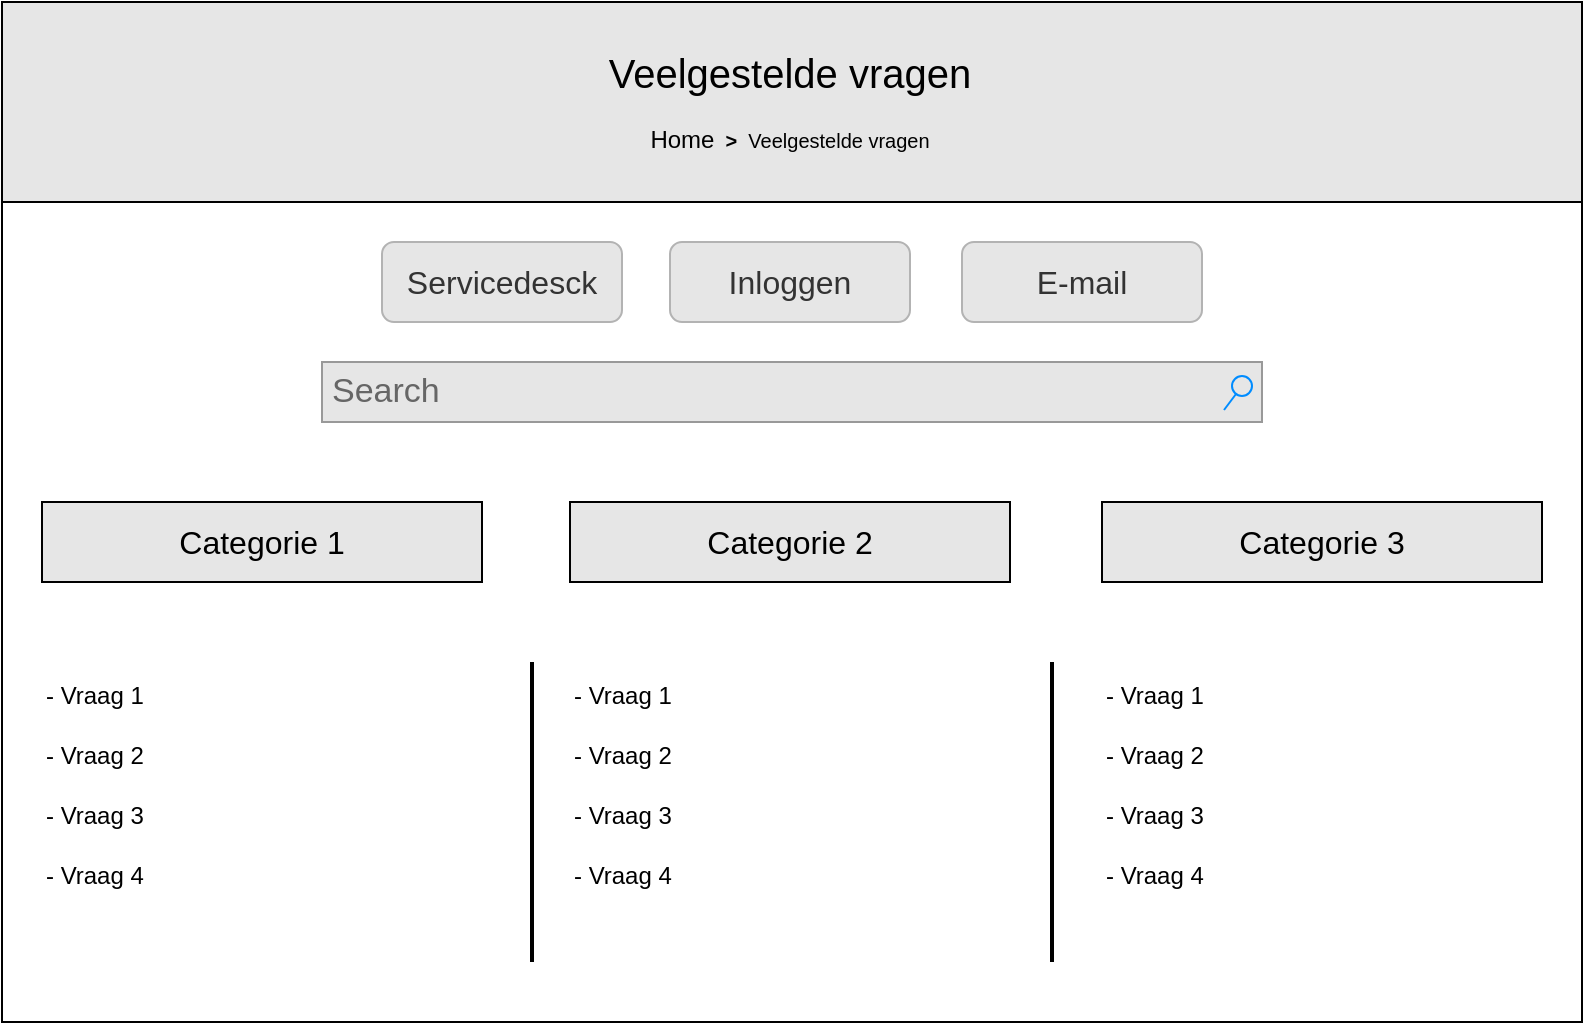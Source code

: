 <mxfile version="16.5.1" type="device"><diagram id="Ufhl5l13MJILBTAh5mD2" name="Page-1"><mxGraphModel dx="1038" dy="641" grid="1" gridSize="10" guides="1" tooltips="1" connect="1" arrows="1" fold="1" page="1" pageScale="1" pageWidth="827" pageHeight="1169" math="0" shadow="0"><root><mxCell id="0"/><mxCell id="1" parent="0"/><mxCell id="dW3X-hN88TIpkSd9Rfvf-3" value="" style="rounded=0;whiteSpace=wrap;html=1;" vertex="1" parent="1"><mxGeometry x="20" y="70" width="790" height="510" as="geometry"/></mxCell><mxCell id="dW3X-hN88TIpkSd9Rfvf-5" value="" style="rounded=0;whiteSpace=wrap;html=1;fontSize=20;fillColor=#E6E6E6;" vertex="1" parent="1"><mxGeometry x="20" y="70" width="790" height="100" as="geometry"/></mxCell><mxCell id="dW3X-hN88TIpkSd9Rfvf-4" value="&lt;span style=&quot;font-size: 20px;&quot;&gt;Veelgestelde vragen&lt;/span&gt;" style="text;html=1;strokeColor=none;fillColor=none;align=center;verticalAlign=middle;whiteSpace=wrap;rounded=0;fontSize=20;" vertex="1" parent="1"><mxGeometry x="311" y="90" width="206" height="30" as="geometry"/></mxCell><mxCell id="dW3X-hN88TIpkSd9Rfvf-10" value="&lt;span style=&quot;font-size: 12px&quot;&gt;Home&lt;/span&gt;&lt;font size=&quot;1&quot;&gt;&amp;nbsp; &lt;b&gt;&amp;gt;&lt;/b&gt;&amp;nbsp; Veelgestelde vragen&lt;/font&gt;" style="text;html=1;strokeColor=none;fillColor=none;align=center;verticalAlign=middle;whiteSpace=wrap;rounded=0;fontSize=20;" vertex="1" parent="1"><mxGeometry x="311" y="120" width="206" height="30" as="geometry"/></mxCell><mxCell id="dW3X-hN88TIpkSd9Rfvf-11" value="&lt;font style=&quot;font-size: 16px&quot;&gt;Servicedesck&lt;/font&gt;" style="rounded=1;html=1;shadow=0;dashed=0;whiteSpace=wrap;fontSize=10;fillColor=#E6E6E6;align=center;strokeColor=#B3B3B3;fontColor=#333333;" vertex="1" parent="1"><mxGeometry x="210" y="190" width="120" height="40" as="geometry"/></mxCell><mxCell id="dW3X-hN88TIpkSd9Rfvf-12" value="&lt;font style=&quot;font-size: 16px&quot;&gt;Inloggen&lt;/font&gt;" style="rounded=1;html=1;shadow=0;dashed=0;whiteSpace=wrap;fontSize=10;fillColor=#E6E6E6;align=center;strokeColor=#B3B3B3;fontColor=#333333;" vertex="1" parent="1"><mxGeometry x="354" y="190" width="120" height="40" as="geometry"/></mxCell><mxCell id="dW3X-hN88TIpkSd9Rfvf-13" value="&lt;font style=&quot;font-size: 16px&quot;&gt;E-mail&lt;/font&gt;" style="rounded=1;html=1;shadow=0;dashed=0;whiteSpace=wrap;fontSize=10;fillColor=#E6E6E6;align=center;strokeColor=#B3B3B3;fontColor=#333333;" vertex="1" parent="1"><mxGeometry x="500" y="190" width="120" height="40" as="geometry"/></mxCell><mxCell id="dW3X-hN88TIpkSd9Rfvf-19" value="Search" style="strokeWidth=1;shadow=0;dashed=0;align=center;html=1;shape=mxgraph.mockup.forms.searchBox;strokeColor=#999999;mainText=;strokeColor2=#008cff;fontColor=#666666;fontSize=17;align=left;spacingLeft=3;fillColor=#E6E6E6;" vertex="1" parent="1"><mxGeometry x="180" y="250" width="470" height="30" as="geometry"/></mxCell><mxCell id="dW3X-hN88TIpkSd9Rfvf-22" value="&lt;font style=&quot;font-size: 16px&quot;&gt;Categorie 1&lt;/font&gt;" style="rounded=0;whiteSpace=wrap;html=1;fontSize=12;fillColor=#E6E6E6;" vertex="1" parent="1"><mxGeometry x="40" y="320" width="220" height="40" as="geometry"/></mxCell><mxCell id="dW3X-hN88TIpkSd9Rfvf-23" value="&lt;span style=&quot;font-size: 16px&quot;&gt;Categorie 2&lt;/span&gt;" style="rounded=0;whiteSpace=wrap;html=1;fontSize=12;fillColor=#E6E6E6;" vertex="1" parent="1"><mxGeometry x="304" y="320" width="220" height="40" as="geometry"/></mxCell><mxCell id="dW3X-hN88TIpkSd9Rfvf-24" value="&lt;span style=&quot;font-size: 16px&quot;&gt;Categorie 3&lt;/span&gt;" style="rounded=0;whiteSpace=wrap;html=1;fontSize=12;fillColor=#E6E6E6;" vertex="1" parent="1"><mxGeometry x="570" y="320" width="220" height="40" as="geometry"/></mxCell><mxCell id="dW3X-hN88TIpkSd9Rfvf-26" value="" style="line;strokeWidth=2;direction=south;html=1;fontSize=16;fillColor=#E6E6E6;" vertex="1" parent="1"><mxGeometry x="280" y="400" width="10" height="150" as="geometry"/></mxCell><mxCell id="dW3X-hN88TIpkSd9Rfvf-27" value="" style="line;strokeWidth=2;direction=south;html=1;fontSize=16;fillColor=#E6E6E6;" vertex="1" parent="1"><mxGeometry x="540" y="400" width="10" height="150" as="geometry"/></mxCell><mxCell id="dW3X-hN88TIpkSd9Rfvf-28" value="&lt;div&gt;&lt;span style=&quot;font-size: 12px&quot;&gt;- Vraag 1&lt;/span&gt;&lt;/div&gt;" style="text;html=1;strokeColor=none;fillColor=none;align=left;verticalAlign=middle;whiteSpace=wrap;rounded=0;fontSize=16;" vertex="1" parent="1"><mxGeometry x="40" y="400" width="210" height="30" as="geometry"/></mxCell><mxCell id="dW3X-hN88TIpkSd9Rfvf-30" value="&lt;div&gt;&lt;span style=&quot;font-size: 12px&quot;&gt;- Vraag 2&lt;/span&gt;&lt;/div&gt;" style="text;html=1;strokeColor=none;fillColor=none;align=left;verticalAlign=middle;whiteSpace=wrap;rounded=0;fontSize=16;" vertex="1" parent="1"><mxGeometry x="40" y="430" width="210" height="30" as="geometry"/></mxCell><mxCell id="dW3X-hN88TIpkSd9Rfvf-31" value="&lt;div&gt;&lt;span style=&quot;font-size: 12px&quot;&gt;- Vraag 3&lt;/span&gt;&lt;/div&gt;" style="text;html=1;strokeColor=none;fillColor=none;align=left;verticalAlign=middle;whiteSpace=wrap;rounded=0;fontSize=16;" vertex="1" parent="1"><mxGeometry x="40" y="460" width="210" height="30" as="geometry"/></mxCell><mxCell id="dW3X-hN88TIpkSd9Rfvf-32" value="&lt;div&gt;&lt;span style=&quot;font-size: 12px&quot;&gt;- Vraag 4&lt;/span&gt;&lt;/div&gt;" style="text;html=1;strokeColor=none;fillColor=none;align=left;verticalAlign=middle;whiteSpace=wrap;rounded=0;fontSize=16;" vertex="1" parent="1"><mxGeometry x="40" y="490" width="210" height="30" as="geometry"/></mxCell><mxCell id="dW3X-hN88TIpkSd9Rfvf-34" value="&lt;div&gt;&lt;span style=&quot;font-size: 12px&quot;&gt;- Vraag 1&lt;/span&gt;&lt;/div&gt;" style="text;html=1;strokeColor=none;fillColor=none;align=left;verticalAlign=middle;whiteSpace=wrap;rounded=0;fontSize=16;" vertex="1" parent="1"><mxGeometry x="304" y="400" width="210" height="30" as="geometry"/></mxCell><mxCell id="dW3X-hN88TIpkSd9Rfvf-35" value="&lt;div&gt;&lt;span style=&quot;font-size: 12px&quot;&gt;- Vraag 2&lt;/span&gt;&lt;/div&gt;" style="text;html=1;strokeColor=none;fillColor=none;align=left;verticalAlign=middle;whiteSpace=wrap;rounded=0;fontSize=16;" vertex="1" parent="1"><mxGeometry x="304" y="430" width="210" height="30" as="geometry"/></mxCell><mxCell id="dW3X-hN88TIpkSd9Rfvf-36" value="&lt;div&gt;&lt;span style=&quot;font-size: 12px&quot;&gt;- Vraag 3&lt;/span&gt;&lt;/div&gt;" style="text;html=1;strokeColor=none;fillColor=none;align=left;verticalAlign=middle;whiteSpace=wrap;rounded=0;fontSize=16;" vertex="1" parent="1"><mxGeometry x="304" y="460" width="210" height="30" as="geometry"/></mxCell><mxCell id="dW3X-hN88TIpkSd9Rfvf-37" value="&lt;div&gt;&lt;span style=&quot;font-size: 12px&quot;&gt;- Vraag 4&lt;/span&gt;&lt;/div&gt;" style="text;html=1;strokeColor=none;fillColor=none;align=left;verticalAlign=middle;whiteSpace=wrap;rounded=0;fontSize=16;" vertex="1" parent="1"><mxGeometry x="304" y="490" width="210" height="30" as="geometry"/></mxCell><mxCell id="dW3X-hN88TIpkSd9Rfvf-38" value="&lt;div&gt;&lt;span style=&quot;font-size: 12px&quot;&gt;- Vraag 1&lt;/span&gt;&lt;/div&gt;" style="text;html=1;strokeColor=none;fillColor=none;align=left;verticalAlign=middle;whiteSpace=wrap;rounded=0;fontSize=16;" vertex="1" parent="1"><mxGeometry x="570" y="400" width="210" height="30" as="geometry"/></mxCell><mxCell id="dW3X-hN88TIpkSd9Rfvf-39" value="&lt;div&gt;&lt;span style=&quot;font-size: 12px&quot;&gt;- Vraag 2&lt;/span&gt;&lt;/div&gt;" style="text;html=1;strokeColor=none;fillColor=none;align=left;verticalAlign=middle;whiteSpace=wrap;rounded=0;fontSize=16;" vertex="1" parent="1"><mxGeometry x="570" y="430" width="210" height="30" as="geometry"/></mxCell><mxCell id="dW3X-hN88TIpkSd9Rfvf-40" value="&lt;div&gt;&lt;span style=&quot;font-size: 12px&quot;&gt;- Vraag 3&lt;/span&gt;&lt;/div&gt;" style="text;html=1;strokeColor=none;fillColor=none;align=left;verticalAlign=middle;whiteSpace=wrap;rounded=0;fontSize=16;" vertex="1" parent="1"><mxGeometry x="570" y="460" width="210" height="30" as="geometry"/></mxCell><mxCell id="dW3X-hN88TIpkSd9Rfvf-41" value="&lt;div&gt;&lt;span style=&quot;font-size: 12px&quot;&gt;- Vraag 4&lt;/span&gt;&lt;/div&gt;" style="text;html=1;strokeColor=none;fillColor=none;align=left;verticalAlign=middle;whiteSpace=wrap;rounded=0;fontSize=16;" vertex="1" parent="1"><mxGeometry x="570" y="490" width="210" height="30" as="geometry"/></mxCell></root></mxGraphModel></diagram></mxfile>